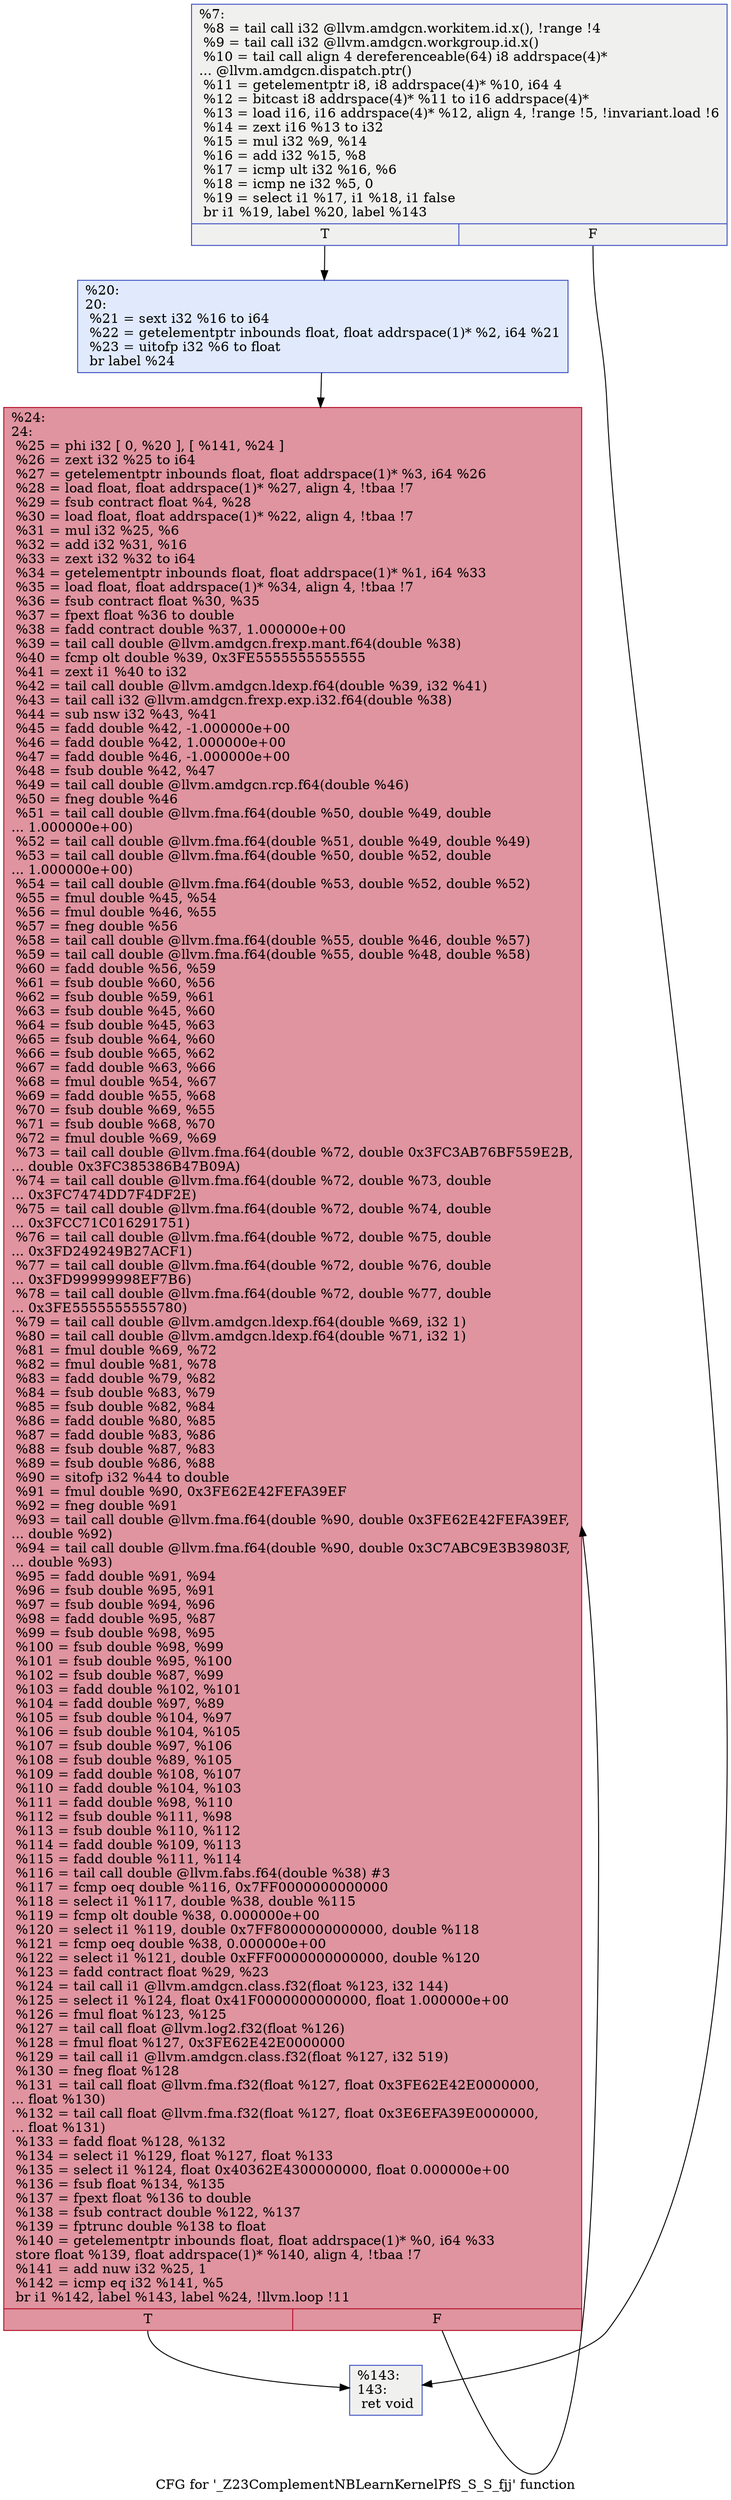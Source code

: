 digraph "CFG for '_Z23ComplementNBLearnKernelPfS_S_S_fjj' function" {
	label="CFG for '_Z23ComplementNBLearnKernelPfS_S_S_fjj' function";

	Node0x4babc10 [shape=record,color="#3d50c3ff", style=filled, fillcolor="#dedcdb70",label="{%7:\l  %8 = tail call i32 @llvm.amdgcn.workitem.id.x(), !range !4\l  %9 = tail call i32 @llvm.amdgcn.workgroup.id.x()\l  %10 = tail call align 4 dereferenceable(64) i8 addrspace(4)*\l... @llvm.amdgcn.dispatch.ptr()\l  %11 = getelementptr i8, i8 addrspace(4)* %10, i64 4\l  %12 = bitcast i8 addrspace(4)* %11 to i16 addrspace(4)*\l  %13 = load i16, i16 addrspace(4)* %12, align 4, !range !5, !invariant.load !6\l  %14 = zext i16 %13 to i32\l  %15 = mul i32 %9, %14\l  %16 = add i32 %15, %8\l  %17 = icmp ult i32 %16, %6\l  %18 = icmp ne i32 %5, 0\l  %19 = select i1 %17, i1 %18, i1 false\l  br i1 %19, label %20, label %143\l|{<s0>T|<s1>F}}"];
	Node0x4babc10:s0 -> Node0x4badcf0;
	Node0x4babc10:s1 -> Node0x4badd80;
	Node0x4badcf0 [shape=record,color="#3d50c3ff", style=filled, fillcolor="#b9d0f970",label="{%20:\l20:                                               \l  %21 = sext i32 %16 to i64\l  %22 = getelementptr inbounds float, float addrspace(1)* %2, i64 %21\l  %23 = uitofp i32 %6 to float\l  br label %24\l}"];
	Node0x4badcf0 -> Node0x4bae040;
	Node0x4bae040 [shape=record,color="#b70d28ff", style=filled, fillcolor="#b70d2870",label="{%24:\l24:                                               \l  %25 = phi i32 [ 0, %20 ], [ %141, %24 ]\l  %26 = zext i32 %25 to i64\l  %27 = getelementptr inbounds float, float addrspace(1)* %3, i64 %26\l  %28 = load float, float addrspace(1)* %27, align 4, !tbaa !7\l  %29 = fsub contract float %4, %28\l  %30 = load float, float addrspace(1)* %22, align 4, !tbaa !7\l  %31 = mul i32 %25, %6\l  %32 = add i32 %31, %16\l  %33 = zext i32 %32 to i64\l  %34 = getelementptr inbounds float, float addrspace(1)* %1, i64 %33\l  %35 = load float, float addrspace(1)* %34, align 4, !tbaa !7\l  %36 = fsub contract float %30, %35\l  %37 = fpext float %36 to double\l  %38 = fadd contract double %37, 1.000000e+00\l  %39 = tail call double @llvm.amdgcn.frexp.mant.f64(double %38)\l  %40 = fcmp olt double %39, 0x3FE5555555555555\l  %41 = zext i1 %40 to i32\l  %42 = tail call double @llvm.amdgcn.ldexp.f64(double %39, i32 %41)\l  %43 = tail call i32 @llvm.amdgcn.frexp.exp.i32.f64(double %38)\l  %44 = sub nsw i32 %43, %41\l  %45 = fadd double %42, -1.000000e+00\l  %46 = fadd double %42, 1.000000e+00\l  %47 = fadd double %46, -1.000000e+00\l  %48 = fsub double %42, %47\l  %49 = tail call double @llvm.amdgcn.rcp.f64(double %46)\l  %50 = fneg double %46\l  %51 = tail call double @llvm.fma.f64(double %50, double %49, double\l... 1.000000e+00)\l  %52 = tail call double @llvm.fma.f64(double %51, double %49, double %49)\l  %53 = tail call double @llvm.fma.f64(double %50, double %52, double\l... 1.000000e+00)\l  %54 = tail call double @llvm.fma.f64(double %53, double %52, double %52)\l  %55 = fmul double %45, %54\l  %56 = fmul double %46, %55\l  %57 = fneg double %56\l  %58 = tail call double @llvm.fma.f64(double %55, double %46, double %57)\l  %59 = tail call double @llvm.fma.f64(double %55, double %48, double %58)\l  %60 = fadd double %56, %59\l  %61 = fsub double %60, %56\l  %62 = fsub double %59, %61\l  %63 = fsub double %45, %60\l  %64 = fsub double %45, %63\l  %65 = fsub double %64, %60\l  %66 = fsub double %65, %62\l  %67 = fadd double %63, %66\l  %68 = fmul double %54, %67\l  %69 = fadd double %55, %68\l  %70 = fsub double %69, %55\l  %71 = fsub double %68, %70\l  %72 = fmul double %69, %69\l  %73 = tail call double @llvm.fma.f64(double %72, double 0x3FC3AB76BF559E2B,\l... double 0x3FC385386B47B09A)\l  %74 = tail call double @llvm.fma.f64(double %72, double %73, double\l... 0x3FC7474DD7F4DF2E)\l  %75 = tail call double @llvm.fma.f64(double %72, double %74, double\l... 0x3FCC71C016291751)\l  %76 = tail call double @llvm.fma.f64(double %72, double %75, double\l... 0x3FD249249B27ACF1)\l  %77 = tail call double @llvm.fma.f64(double %72, double %76, double\l... 0x3FD99999998EF7B6)\l  %78 = tail call double @llvm.fma.f64(double %72, double %77, double\l... 0x3FE5555555555780)\l  %79 = tail call double @llvm.amdgcn.ldexp.f64(double %69, i32 1)\l  %80 = tail call double @llvm.amdgcn.ldexp.f64(double %71, i32 1)\l  %81 = fmul double %69, %72\l  %82 = fmul double %81, %78\l  %83 = fadd double %79, %82\l  %84 = fsub double %83, %79\l  %85 = fsub double %82, %84\l  %86 = fadd double %80, %85\l  %87 = fadd double %83, %86\l  %88 = fsub double %87, %83\l  %89 = fsub double %86, %88\l  %90 = sitofp i32 %44 to double\l  %91 = fmul double %90, 0x3FE62E42FEFA39EF\l  %92 = fneg double %91\l  %93 = tail call double @llvm.fma.f64(double %90, double 0x3FE62E42FEFA39EF,\l... double %92)\l  %94 = tail call double @llvm.fma.f64(double %90, double 0x3C7ABC9E3B39803F,\l... double %93)\l  %95 = fadd double %91, %94\l  %96 = fsub double %95, %91\l  %97 = fsub double %94, %96\l  %98 = fadd double %95, %87\l  %99 = fsub double %98, %95\l  %100 = fsub double %98, %99\l  %101 = fsub double %95, %100\l  %102 = fsub double %87, %99\l  %103 = fadd double %102, %101\l  %104 = fadd double %97, %89\l  %105 = fsub double %104, %97\l  %106 = fsub double %104, %105\l  %107 = fsub double %97, %106\l  %108 = fsub double %89, %105\l  %109 = fadd double %108, %107\l  %110 = fadd double %104, %103\l  %111 = fadd double %98, %110\l  %112 = fsub double %111, %98\l  %113 = fsub double %110, %112\l  %114 = fadd double %109, %113\l  %115 = fadd double %111, %114\l  %116 = tail call double @llvm.fabs.f64(double %38) #3\l  %117 = fcmp oeq double %116, 0x7FF0000000000000\l  %118 = select i1 %117, double %38, double %115\l  %119 = fcmp olt double %38, 0.000000e+00\l  %120 = select i1 %119, double 0x7FF8000000000000, double %118\l  %121 = fcmp oeq double %38, 0.000000e+00\l  %122 = select i1 %121, double 0xFFF0000000000000, double %120\l  %123 = fadd contract float %29, %23\l  %124 = tail call i1 @llvm.amdgcn.class.f32(float %123, i32 144)\l  %125 = select i1 %124, float 0x41F0000000000000, float 1.000000e+00\l  %126 = fmul float %123, %125\l  %127 = tail call float @llvm.log2.f32(float %126)\l  %128 = fmul float %127, 0x3FE62E42E0000000\l  %129 = tail call i1 @llvm.amdgcn.class.f32(float %127, i32 519)\l  %130 = fneg float %128\l  %131 = tail call float @llvm.fma.f32(float %127, float 0x3FE62E42E0000000,\l... float %130)\l  %132 = tail call float @llvm.fma.f32(float %127, float 0x3E6EFA39E0000000,\l... float %131)\l  %133 = fadd float %128, %132\l  %134 = select i1 %129, float %127, float %133\l  %135 = select i1 %124, float 0x40362E4300000000, float 0.000000e+00\l  %136 = fsub float %134, %135\l  %137 = fpext float %136 to double\l  %138 = fsub contract double %122, %137\l  %139 = fptrunc double %138 to float\l  %140 = getelementptr inbounds float, float addrspace(1)* %0, i64 %33\l  store float %139, float addrspace(1)* %140, align 4, !tbaa !7\l  %141 = add nuw i32 %25, 1\l  %142 = icmp eq i32 %141, %5\l  br i1 %142, label %143, label %24, !llvm.loop !11\l|{<s0>T|<s1>F}}"];
	Node0x4bae040:s0 -> Node0x4badd80;
	Node0x4bae040:s1 -> Node0x4bae040;
	Node0x4badd80 [shape=record,color="#3d50c3ff", style=filled, fillcolor="#dedcdb70",label="{%143:\l143:                                              \l  ret void\l}"];
}
